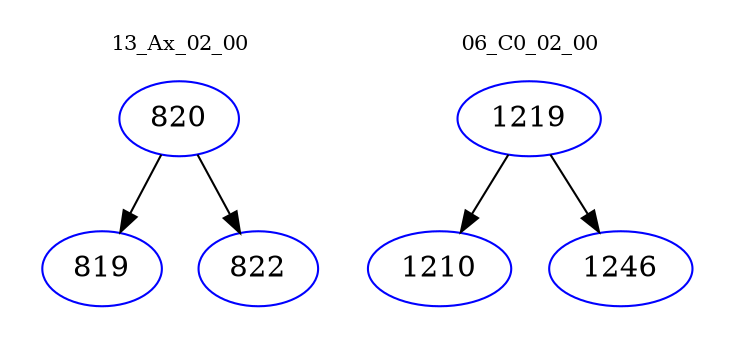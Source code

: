 digraph{
subgraph cluster_0 {
color = white
label = "13_Ax_02_00";
fontsize=10;
T0_820 [label="820", color="blue"]
T0_820 -> T0_819 [color="black"]
T0_819 [label="819", color="blue"]
T0_820 -> T0_822 [color="black"]
T0_822 [label="822", color="blue"]
}
subgraph cluster_1 {
color = white
label = "06_C0_02_00";
fontsize=10;
T1_1219 [label="1219", color="blue"]
T1_1219 -> T1_1210 [color="black"]
T1_1210 [label="1210", color="blue"]
T1_1219 -> T1_1246 [color="black"]
T1_1246 [label="1246", color="blue"]
}
}
